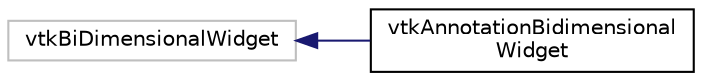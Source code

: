 digraph "Graphical Class Hierarchy"
{
  bgcolor="transparent";
  edge [fontname="Helvetica",fontsize="10",labelfontname="Helvetica",labelfontsize="10"];
  node [fontname="Helvetica",fontsize="10",shape=record];
  rankdir="LR";
  Node392 [label="vtkBiDimensionalWidget",height=0.2,width=0.4,color="grey75"];
  Node392 -> Node0 [dir="back",color="midnightblue",fontsize="10",style="solid",fontname="Helvetica"];
  Node0 [label="vtkAnnotationBidimensional\lWidget",height=0.2,width=0.4,color="black",URL="$classvtkAnnotationBidimensionalWidget.html"];
}
